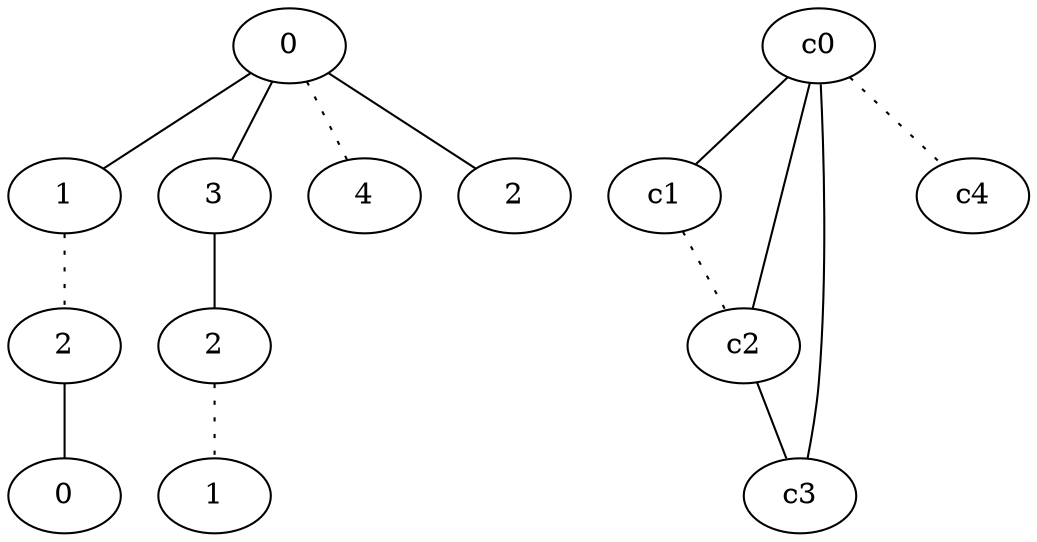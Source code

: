 graph {
a0[label=0];
a1[label=1];
a2[label=2];
a3[label=0];
a4[label=3];
a5[label=2];
a6[label=1];
a7[label=4];
a8[label=2];
a0 -- a1;
a0 -- a4;
a0 -- a7 [style=dotted];
a0 -- a8;
a1 -- a2 [style=dotted];
a2 -- a3;
a4 -- a5;
a5 -- a6 [style=dotted];
c0 -- c1;
c0 -- c2;
c0 -- c3;
c0 -- c4 [style=dotted];
c1 -- c2 [style=dotted];
c2 -- c3;
}
